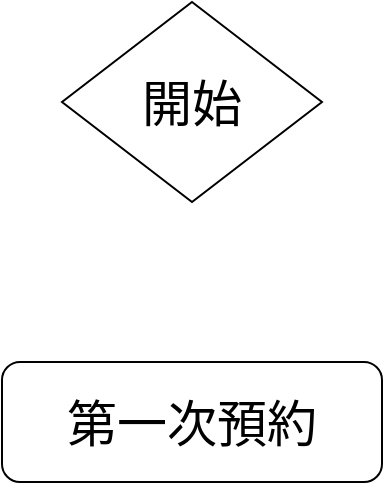 <mxfile version="13.6.5" type="github">
  <diagram id="dnRgv7B2gYc5I0xisCOR" name="Page-1">
    <mxGraphModel dx="1422" dy="883" grid="1" gridSize="10" guides="1" tooltips="1" connect="1" arrows="1" fold="1" page="1" pageScale="1" pageWidth="827" pageHeight="1169" math="0" shadow="0">
      <root>
        <mxCell id="0" />
        <mxCell id="1" parent="0" />
        <mxCell id="JxTsUpEeMa1ZSkfOxO1r-1" value="開始" style="rhombus;whiteSpace=wrap;html=1;fontSize=25;" vertex="1" parent="1">
          <mxGeometry x="95" y="50" width="130" height="100" as="geometry" />
        </mxCell>
        <mxCell id="JxTsUpEeMa1ZSkfOxO1r-2" value="第一次預約" style="rounded=1;whiteSpace=wrap;html=1;fontSize=25;" vertex="1" parent="1">
          <mxGeometry x="65" y="230" width="190" height="60" as="geometry" />
        </mxCell>
      </root>
    </mxGraphModel>
  </diagram>
</mxfile>

